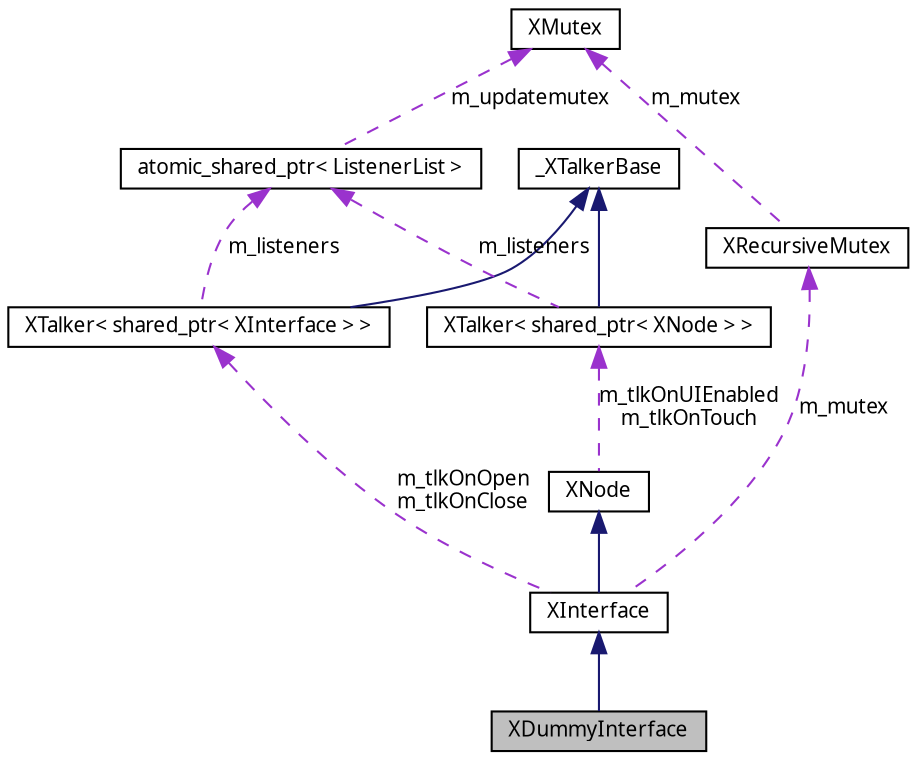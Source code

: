 digraph G
{
  edge [fontname="FreeSans.ttf",fontsize=10,labelfontname="FreeSans.ttf",labelfontsize=10];
  node [fontname="FreeSans.ttf",fontsize=10,shape=record];
  Node1 [label="XDummyInterface",height=0.2,width=0.4,color="black", fillcolor="grey75", style="filled" fontcolor="black"];
  Node2 -> Node1 [dir=back,color="midnightblue",fontsize=10,style="solid",fontname="FreeSans.ttf"];
  Node2 [label="XInterface",height=0.2,width=0.4,color="black", fillcolor="white", style="filled",URL="$class_x_interface.html"];
  Node3 -> Node2 [dir=back,color="midnightblue",fontsize=10,style="solid",fontname="FreeSans.ttf"];
  Node3 [label="XNode",height=0.2,width=0.4,color="black", fillcolor="white", style="filled",URL="$class_x_node.html"];
  Node4 -> Node3 [dir=back,color="darkorchid3",fontsize=10,style="dashed",label="m_tlkOnUIEnabled\nm_tlkOnTouch",fontname="FreeSans.ttf"];
  Node4 [label="XTalker\< shared_ptr\< XNode \> \>",height=0.2,width=0.4,color="black", fillcolor="white", style="filled",URL="$class_x_talker.html"];
  Node5 -> Node4 [dir=back,color="midnightblue",fontsize=10,style="solid",fontname="FreeSans.ttf"];
  Node5 [label="_XTalkerBase",height=0.2,width=0.4,color="black", fillcolor="white", style="filled",URL="$class___x_talker_base.html"];
  Node6 -> Node4 [dir=back,color="darkorchid3",fontsize=10,style="dashed",label="m_listeners",fontname="FreeSans.ttf"];
  Node6 [label="atomic_shared_ptr\< ListenerList \>",height=0.2,width=0.4,color="black", fillcolor="white", style="filled",URL="$classatomic__shared__ptr.html"];
  Node7 -> Node6 [dir=back,color="darkorchid3",fontsize=10,style="dashed",label="m_updatemutex",fontname="FreeSans.ttf"];
  Node7 [label="XMutex",height=0.2,width=0.4,color="black", fillcolor="white", style="filled",URL="$class_x_mutex.html"];
  Node8 -> Node2 [dir=back,color="darkorchid3",fontsize=10,style="dashed",label="m_tlkOnOpen\nm_tlkOnClose",fontname="FreeSans.ttf"];
  Node8 [label="XTalker\< shared_ptr\< XInterface \> \>",height=0.2,width=0.4,color="black", fillcolor="white", style="filled",URL="$class_x_talker.html"];
  Node5 -> Node8 [dir=back,color="midnightblue",fontsize=10,style="solid",fontname="FreeSans.ttf"];
  Node6 -> Node8 [dir=back,color="darkorchid3",fontsize=10,style="dashed",label="m_listeners",fontname="FreeSans.ttf"];
  Node9 -> Node2 [dir=back,color="darkorchid3",fontsize=10,style="dashed",label="m_mutex",fontname="FreeSans.ttf"];
  Node9 [label="XRecursiveMutex",height=0.2,width=0.4,color="black", fillcolor="white", style="filled",URL="$class_x_recursive_mutex.html"];
  Node7 -> Node9 [dir=back,color="darkorchid3",fontsize=10,style="dashed",label="m_mutex",fontname="FreeSans.ttf"];
}
